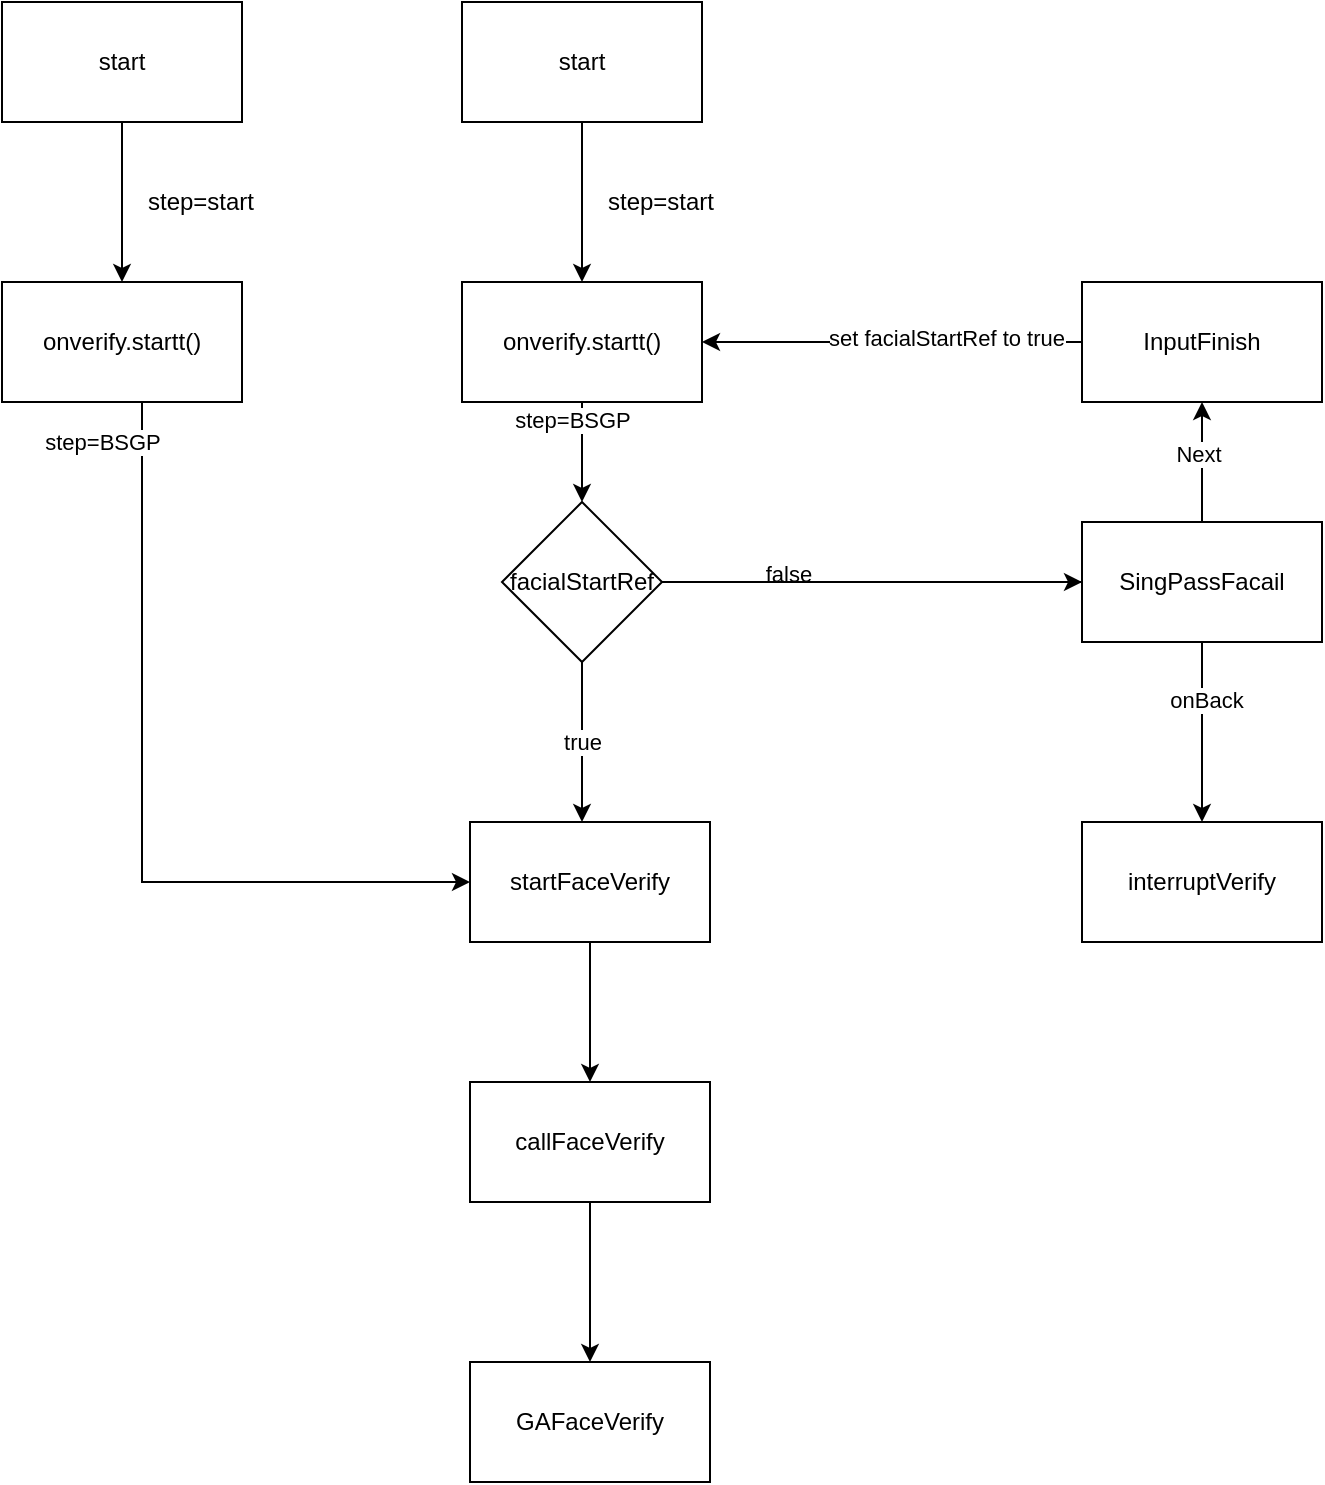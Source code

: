 <mxfile version="20.0.1" type="github">
  <diagram id="EAOzeYt4tzXb3fvxN5T4" name="Page-1">
    <mxGraphModel dx="1234" dy="793" grid="1" gridSize="10" guides="1" tooltips="1" connect="1" arrows="1" fold="1" page="1" pageScale="1" pageWidth="827" pageHeight="1169" math="0" shadow="0">
      <root>
        <mxCell id="0" />
        <mxCell id="1" parent="0" />
        <mxCell id="11Kglz4fZKk6cYv32vpW-4" value="" style="edgeStyle=orthogonalEdgeStyle;rounded=0;orthogonalLoop=1;jettySize=auto;html=1;" edge="1" parent="1" source="11Kglz4fZKk6cYv32vpW-2" target="11Kglz4fZKk6cYv32vpW-3">
          <mxGeometry relative="1" as="geometry" />
        </mxCell>
        <mxCell id="11Kglz4fZKk6cYv32vpW-2" value="start" style="rounded=0;whiteSpace=wrap;html=1;" vertex="1" parent="1">
          <mxGeometry x="120" y="100" width="120" height="60" as="geometry" />
        </mxCell>
        <mxCell id="11Kglz4fZKk6cYv32vpW-20" style="edgeStyle=orthogonalEdgeStyle;rounded=0;orthogonalLoop=1;jettySize=auto;html=1;entryX=0;entryY=0.5;entryDx=0;entryDy=0;" edge="1" parent="1" source="11Kglz4fZKk6cYv32vpW-3" target="11Kglz4fZKk6cYv32vpW-24">
          <mxGeometry relative="1" as="geometry">
            <mxPoint x="180" y="360" as="targetPoint" />
            <Array as="points">
              <mxPoint x="190" y="540" />
            </Array>
          </mxGeometry>
        </mxCell>
        <mxCell id="11Kglz4fZKk6cYv32vpW-3" value="onverify.startt()" style="rounded=0;whiteSpace=wrap;html=1;" vertex="1" parent="1">
          <mxGeometry x="120" y="240" width="120" height="60" as="geometry" />
        </mxCell>
        <mxCell id="11Kglz4fZKk6cYv32vpW-5" value="step=start" style="text;html=1;align=center;verticalAlign=middle;resizable=0;points=[];autosize=1;strokeColor=none;fillColor=none;" vertex="1" parent="1">
          <mxGeometry x="184" y="190" width="70" height="20" as="geometry" />
        </mxCell>
        <mxCell id="11Kglz4fZKk6cYv32vpW-9" value="" style="edgeStyle=orthogonalEdgeStyle;rounded=0;orthogonalLoop=1;jettySize=auto;html=1;" edge="1" source="11Kglz4fZKk6cYv32vpW-10" target="11Kglz4fZKk6cYv32vpW-13" parent="1">
          <mxGeometry relative="1" as="geometry" />
        </mxCell>
        <mxCell id="11Kglz4fZKk6cYv32vpW-10" value="start" style="rounded=0;whiteSpace=wrap;html=1;" vertex="1" parent="1">
          <mxGeometry x="350" y="100" width="120" height="60" as="geometry" />
        </mxCell>
        <mxCell id="11Kglz4fZKk6cYv32vpW-13" value="onverify.startt()" style="rounded=0;whiteSpace=wrap;html=1;" vertex="1" parent="1">
          <mxGeometry x="350" y="240" width="120" height="60" as="geometry" />
        </mxCell>
        <mxCell id="11Kglz4fZKk6cYv32vpW-14" value="step=start" style="text;html=1;align=center;verticalAlign=middle;resizable=0;points=[];autosize=1;strokeColor=none;fillColor=none;" vertex="1" parent="1">
          <mxGeometry x="414" y="190" width="70" height="20" as="geometry" />
        </mxCell>
        <mxCell id="11Kglz4fZKk6cYv32vpW-15" value="" style="edgeStyle=orthogonalEdgeStyle;rounded=0;orthogonalLoop=1;jettySize=auto;html=1;exitX=0.5;exitY=1;exitDx=0;exitDy=0;" edge="1" parent="1" source="11Kglz4fZKk6cYv32vpW-13" target="11Kglz4fZKk6cYv32vpW-17">
          <mxGeometry relative="1" as="geometry">
            <mxPoint x="190" y="310" as="sourcePoint" />
            <mxPoint x="410" y="390" as="targetPoint" />
            <Array as="points">
              <mxPoint x="410" y="340" />
            </Array>
          </mxGeometry>
        </mxCell>
        <mxCell id="11Kglz4fZKk6cYv32vpW-16" value="step=BSGP" style="edgeLabel;html=1;align=center;verticalAlign=middle;resizable=0;points=[];" vertex="1" connectable="0" parent="11Kglz4fZKk6cYv32vpW-15">
          <mxGeometry x="-0.375" y="3" relative="1" as="geometry">
            <mxPoint x="-8" y="-7" as="offset" />
          </mxGeometry>
        </mxCell>
        <mxCell id="11Kglz4fZKk6cYv32vpW-18" value="true" style="edgeStyle=orthogonalEdgeStyle;rounded=0;orthogonalLoop=1;jettySize=auto;html=1;" edge="1" parent="1" source="11Kglz4fZKk6cYv32vpW-17" target="11Kglz4fZKk6cYv32vpW-24">
          <mxGeometry relative="1" as="geometry">
            <mxPoint x="410" y="570" as="targetPoint" />
            <Array as="points">
              <mxPoint x="410" y="390" />
            </Array>
          </mxGeometry>
        </mxCell>
        <mxCell id="11Kglz4fZKk6cYv32vpW-34" value="" style="edgeStyle=orthogonalEdgeStyle;rounded=0;orthogonalLoop=1;jettySize=auto;html=1;" edge="1" parent="1" source="11Kglz4fZKk6cYv32vpW-17" target="11Kglz4fZKk6cYv32vpW-33">
          <mxGeometry relative="1" as="geometry" />
        </mxCell>
        <mxCell id="11Kglz4fZKk6cYv32vpW-35" value="false" style="edgeLabel;html=1;align=center;verticalAlign=middle;resizable=0;points=[];" vertex="1" connectable="0" parent="11Kglz4fZKk6cYv32vpW-34">
          <mxGeometry x="-0.4" y="4" relative="1" as="geometry">
            <mxPoint as="offset" />
          </mxGeometry>
        </mxCell>
        <mxCell id="11Kglz4fZKk6cYv32vpW-21" value="step=BSGP" style="edgeLabel;html=1;align=center;verticalAlign=middle;resizable=0;points=[];" vertex="1" connectable="0" parent="1">
          <mxGeometry x="170" y="320" as="geometry" />
        </mxCell>
        <mxCell id="11Kglz4fZKk6cYv32vpW-25" style="edgeStyle=orthogonalEdgeStyle;rounded=0;orthogonalLoop=1;jettySize=auto;html=1;" edge="1" parent="1" source="11Kglz4fZKk6cYv32vpW-24">
          <mxGeometry relative="1" as="geometry">
            <mxPoint x="414" y="640" as="targetPoint" />
          </mxGeometry>
        </mxCell>
        <mxCell id="11Kglz4fZKk6cYv32vpW-24" value="startFaceVerify" style="rounded=0;whiteSpace=wrap;html=1;" vertex="1" parent="1">
          <mxGeometry x="354" y="510" width="120" height="60" as="geometry" />
        </mxCell>
        <mxCell id="11Kglz4fZKk6cYv32vpW-30" value="" style="edgeStyle=orthogonalEdgeStyle;rounded=0;orthogonalLoop=1;jettySize=auto;html=1;" edge="1" parent="1" source="11Kglz4fZKk6cYv32vpW-26" target="11Kglz4fZKk6cYv32vpW-29">
          <mxGeometry relative="1" as="geometry" />
        </mxCell>
        <mxCell id="11Kglz4fZKk6cYv32vpW-26" value="callFaceVerify" style="rounded=0;whiteSpace=wrap;html=1;" vertex="1" parent="1">
          <mxGeometry x="354" y="640" width="120" height="60" as="geometry" />
        </mxCell>
        <mxCell id="11Kglz4fZKk6cYv32vpW-29" value="GAFaceVerify" style="rounded=0;whiteSpace=wrap;html=1;" vertex="1" parent="1">
          <mxGeometry x="354" y="780" width="120" height="60" as="geometry" />
        </mxCell>
        <mxCell id="11Kglz4fZKk6cYv32vpW-37" value="" style="edgeStyle=orthogonalEdgeStyle;rounded=0;orthogonalLoop=1;jettySize=auto;html=1;" edge="1" parent="1" source="11Kglz4fZKk6cYv32vpW-33" target="11Kglz4fZKk6cYv32vpW-36">
          <mxGeometry relative="1" as="geometry" />
        </mxCell>
        <mxCell id="11Kglz4fZKk6cYv32vpW-40" value="onBack" style="edgeLabel;html=1;align=center;verticalAlign=middle;resizable=0;points=[];" vertex="1" connectable="0" parent="11Kglz4fZKk6cYv32vpW-37">
          <mxGeometry x="-0.369" y="2" relative="1" as="geometry">
            <mxPoint as="offset" />
          </mxGeometry>
        </mxCell>
        <mxCell id="11Kglz4fZKk6cYv32vpW-39" value="" style="edgeStyle=orthogonalEdgeStyle;rounded=0;orthogonalLoop=1;jettySize=auto;html=1;startArrow=none;" edge="1" parent="1" source="11Kglz4fZKk6cYv32vpW-33" target="11Kglz4fZKk6cYv32vpW-38">
          <mxGeometry relative="1" as="geometry" />
        </mxCell>
        <mxCell id="11Kglz4fZKk6cYv32vpW-41" value="Next" style="edgeLabel;html=1;align=center;verticalAlign=middle;resizable=0;points=[];" vertex="1" connectable="0" parent="11Kglz4fZKk6cYv32vpW-39">
          <mxGeometry x="0.175" y="2" relative="1" as="geometry">
            <mxPoint y="1" as="offset" />
          </mxGeometry>
        </mxCell>
        <mxCell id="11Kglz4fZKk6cYv32vpW-36" value="interruptVerify" style="whiteSpace=wrap;html=1;" vertex="1" parent="1">
          <mxGeometry x="660" y="510" width="120" height="60" as="geometry" />
        </mxCell>
        <mxCell id="11Kglz4fZKk6cYv32vpW-44" value="" style="edgeStyle=orthogonalEdgeStyle;rounded=0;orthogonalLoop=1;jettySize=auto;html=1;entryX=1;entryY=0.5;entryDx=0;entryDy=0;" edge="1" parent="1" source="11Kglz4fZKk6cYv32vpW-38" target="11Kglz4fZKk6cYv32vpW-13">
          <mxGeometry relative="1" as="geometry">
            <mxPoint x="610" y="445" as="targetPoint" />
            <Array as="points">
              <mxPoint x="610" y="270" />
            </Array>
          </mxGeometry>
        </mxCell>
        <mxCell id="11Kglz4fZKk6cYv32vpW-45" value="set facialStartRef to true" style="edgeLabel;html=1;align=center;verticalAlign=middle;resizable=0;points=[];" vertex="1" connectable="0" parent="11Kglz4fZKk6cYv32vpW-44">
          <mxGeometry x="-0.286" y="-2" relative="1" as="geometry">
            <mxPoint as="offset" />
          </mxGeometry>
        </mxCell>
        <mxCell id="11Kglz4fZKk6cYv32vpW-38" value="InputFinish" style="whiteSpace=wrap;html=1;" vertex="1" parent="1">
          <mxGeometry x="660" y="240" width="120" height="60" as="geometry" />
        </mxCell>
        <mxCell id="11Kglz4fZKk6cYv32vpW-17" value="facialStartRef" style="rhombus;whiteSpace=wrap;html=1;" vertex="1" parent="1">
          <mxGeometry x="370" y="350" width="80" height="80" as="geometry" />
        </mxCell>
        <mxCell id="11Kglz4fZKk6cYv32vpW-46" value="" style="edgeStyle=orthogonalEdgeStyle;rounded=0;orthogonalLoop=1;jettySize=auto;html=1;endArrow=none;" edge="1" parent="1" source="11Kglz4fZKk6cYv32vpW-33" target="11Kglz4fZKk6cYv32vpW-17">
          <mxGeometry relative="1" as="geometry">
            <mxPoint x="470" y="555" as="sourcePoint" />
            <mxPoint x="620" y="180" as="targetPoint" />
          </mxGeometry>
        </mxCell>
        <mxCell id="11Kglz4fZKk6cYv32vpW-33" value="SingPassFacail" style="whiteSpace=wrap;html=1;" vertex="1" parent="1">
          <mxGeometry x="660" y="360" width="120" height="60" as="geometry" />
        </mxCell>
        <mxCell id="11Kglz4fZKk6cYv32vpW-48" value="" style="edgeStyle=orthogonalEdgeStyle;rounded=0;orthogonalLoop=1;jettySize=auto;html=1;startArrow=none;endArrow=none;" edge="1" parent="1" source="11Kglz4fZKk6cYv32vpW-17" target="11Kglz4fZKk6cYv32vpW-33">
          <mxGeometry relative="1" as="geometry">
            <mxPoint x="450" y="390" as="sourcePoint" />
            <mxPoint x="920" y="220" as="targetPoint" />
          </mxGeometry>
        </mxCell>
      </root>
    </mxGraphModel>
  </diagram>
</mxfile>
